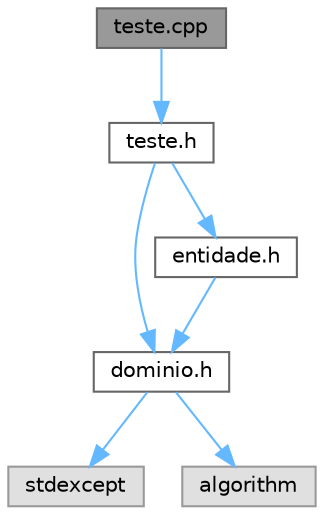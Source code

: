 digraph "teste.cpp"
{
 // LATEX_PDF_SIZE
  bgcolor="transparent";
  edge [fontname=Helvetica,fontsize=10,labelfontname=Helvetica,labelfontsize=10];
  node [fontname=Helvetica,fontsize=10,shape=box,height=0.2,width=0.4];
  Node1 [id="Node000001",label="teste.cpp",height=0.2,width=0.4,color="gray40", fillcolor="grey60", style="filled", fontcolor="black",tooltip="Implementação dos testes de unidade para os componentes do sistema."];
  Node1 -> Node2 [id="edge1_Node000001_Node000002",color="steelblue1",style="solid",tooltip=" "];
  Node2 [id="Node000002",label="teste.h",height=0.2,width=0.4,color="grey40", fillcolor="white", style="filled",URL="$teste_8h_source.html",tooltip=" "];
  Node2 -> Node3 [id="edge2_Node000002_Node000003",color="steelblue1",style="solid",tooltip=" "];
  Node3 [id="Node000003",label="dominio.h",height=0.2,width=0.4,color="grey40", fillcolor="white", style="filled",URL="$dominio_8h_source.html",tooltip=" "];
  Node3 -> Node4 [id="edge3_Node000003_Node000004",color="steelblue1",style="solid",tooltip=" "];
  Node4 [id="Node000004",label="stdexcept",height=0.2,width=0.4,color="grey60", fillcolor="#E0E0E0", style="filled",tooltip=" "];
  Node3 -> Node5 [id="edge4_Node000003_Node000005",color="steelblue1",style="solid",tooltip=" "];
  Node5 [id="Node000005",label="algorithm",height=0.2,width=0.4,color="grey60", fillcolor="#E0E0E0", style="filled",tooltip=" "];
  Node2 -> Node6 [id="edge5_Node000002_Node000006",color="steelblue1",style="solid",tooltip=" "];
  Node6 [id="Node000006",label="entidade.h",height=0.2,width=0.4,color="grey40", fillcolor="white", style="filled",URL="$entidade_8h_source.html",tooltip=" "];
  Node6 -> Node3 [id="edge6_Node000006_Node000003",color="steelblue1",style="solid",tooltip=" "];
}
